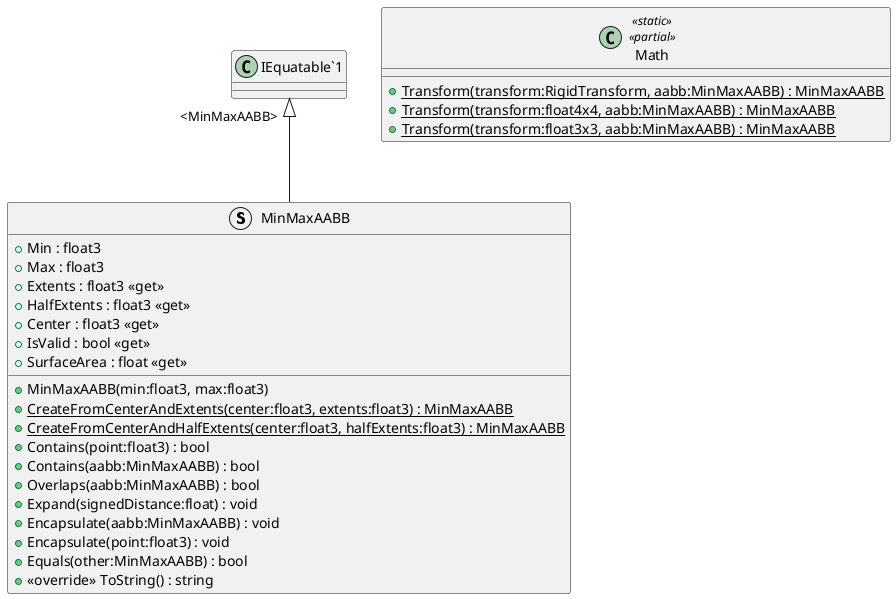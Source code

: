 @startuml
struct MinMaxAABB {
    + Min : float3
    + Max : float3
    + MinMaxAABB(min:float3, max:float3)
    + {static} CreateFromCenterAndExtents(center:float3, extents:float3) : MinMaxAABB
    + {static} CreateFromCenterAndHalfExtents(center:float3, halfExtents:float3) : MinMaxAABB
    + Extents : float3 <<get>>
    + HalfExtents : float3 <<get>>
    + Center : float3 <<get>>
    + IsValid : bool <<get>>
    + SurfaceArea : float <<get>>
    + Contains(point:float3) : bool
    + Contains(aabb:MinMaxAABB) : bool
    + Overlaps(aabb:MinMaxAABB) : bool
    + Expand(signedDistance:float) : void
    + Encapsulate(aabb:MinMaxAABB) : void
    + Encapsulate(point:float3) : void
    + Equals(other:MinMaxAABB) : bool
    + <<override>> ToString() : string
}
class Math <<static>> <<partial>> {
    + {static} Transform(transform:RigidTransform, aabb:MinMaxAABB) : MinMaxAABB
    + {static} Transform(transform:float4x4, aabb:MinMaxAABB) : MinMaxAABB
    + {static} Transform(transform:float3x3, aabb:MinMaxAABB) : MinMaxAABB
}
"IEquatable`1" "<MinMaxAABB>" <|-- MinMaxAABB
@enduml
